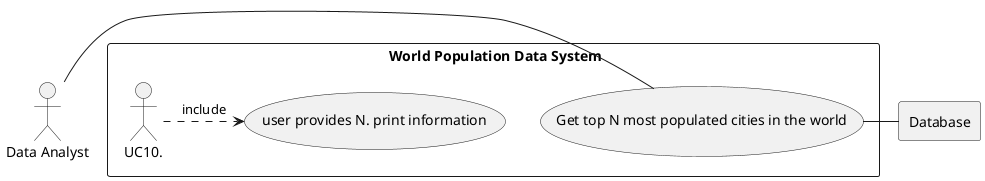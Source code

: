 @startuml
'https://plantuml.com/use-case-diagram

actor DA as "Data Analyst"

rectangle Database

rectangle " World Population Data System" {
usecase UC10 as "Get top N most populated cities in the world"

usecase UCa as "user provides N. print information"

DA - UC10
UC10..> UCa : include
UC10- Database

}

@enduml